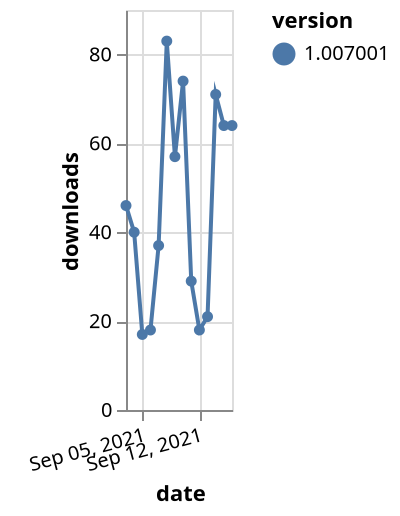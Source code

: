 {"$schema": "https://vega.github.io/schema/vega-lite/v5.json", "description": "A simple bar chart with embedded data.", "data": {"values": [{"date": "2021-09-03", "total": 60817, "delta": 46, "version": "1.007001"}, {"date": "2021-09-04", "total": 60857, "delta": 40, "version": "1.007001"}, {"date": "2021-09-05", "total": 60874, "delta": 17, "version": "1.007001"}, {"date": "2021-09-06", "total": 60892, "delta": 18, "version": "1.007001"}, {"date": "2021-09-07", "total": 60929, "delta": 37, "version": "1.007001"}, {"date": "2021-09-08", "total": 61012, "delta": 83, "version": "1.007001"}, {"date": "2021-09-09", "total": 61069, "delta": 57, "version": "1.007001"}, {"date": "2021-09-10", "total": 61143, "delta": 74, "version": "1.007001"}, {"date": "2021-09-11", "total": 61172, "delta": 29, "version": "1.007001"}, {"date": "2021-09-12", "total": 61190, "delta": 18, "version": "1.007001"}, {"date": "2021-09-13", "total": 61211, "delta": 21, "version": "1.007001"}, {"date": "2021-09-14", "total": 61282, "delta": 71, "version": "1.007001"}, {"date": "2021-09-15", "total": 61346, "delta": 64, "version": "1.007001"}, {"date": "2021-09-16", "total": 61410, "delta": 64, "version": "1.007001"}]}, "width": "container", "mark": {"type": "line", "point": {"filled": true}}, "encoding": {"x": {"field": "date", "type": "temporal", "timeUnit": "yearmonthdate", "title": "date", "axis": {"labelAngle": -15}}, "y": {"field": "delta", "type": "quantitative", "title": "downloads"}, "color": {"field": "version", "type": "nominal"}, "tooltip": {"field": "delta"}}}